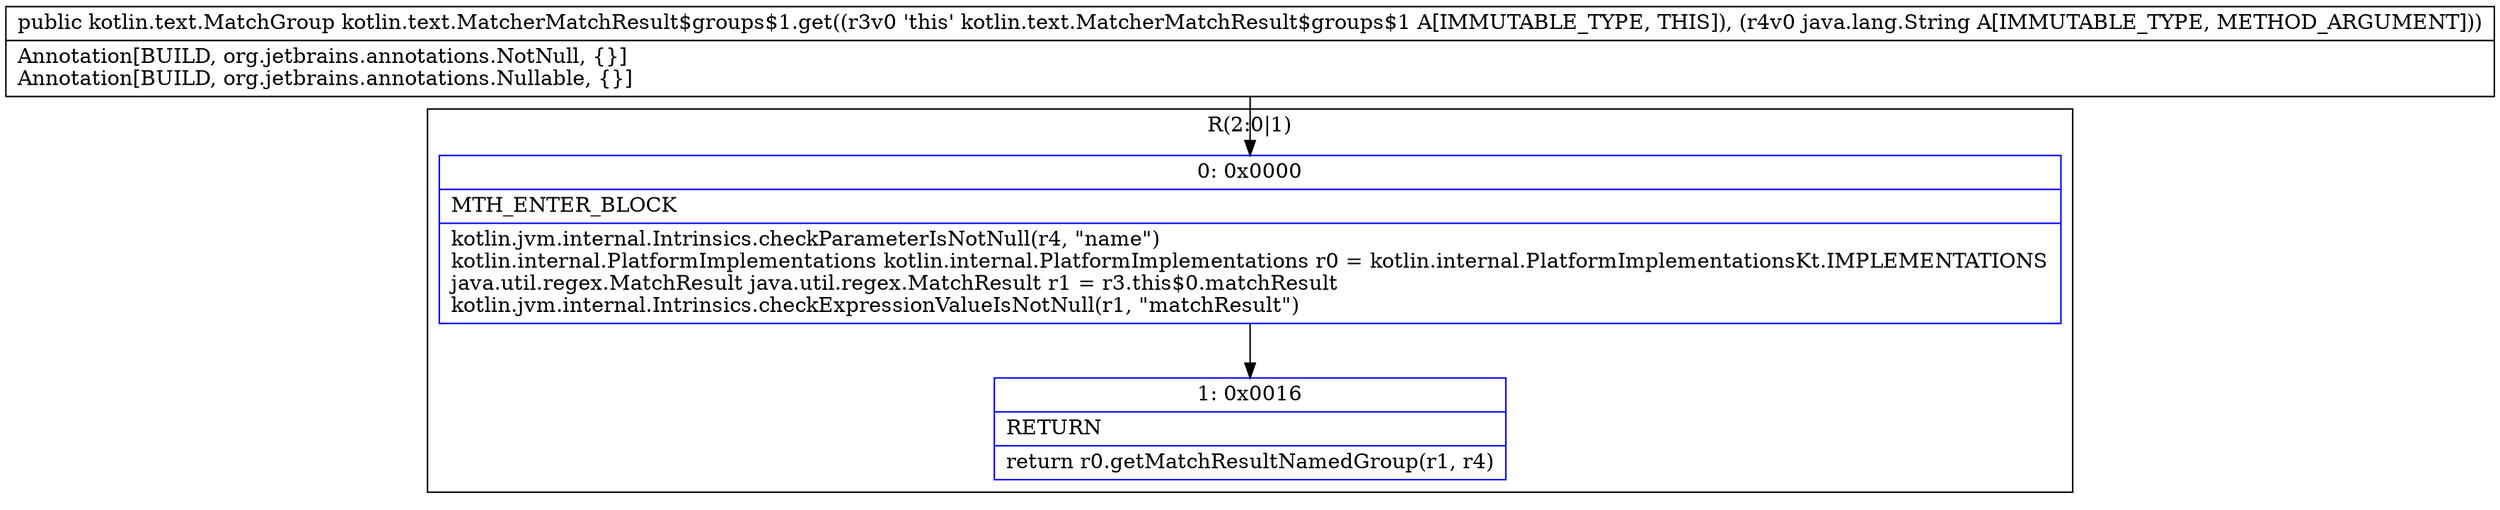 digraph "CFG forkotlin.text.MatcherMatchResult$groups$1.get(Ljava\/lang\/String;)Lkotlin\/text\/MatchGroup;" {
subgraph cluster_Region_1279065644 {
label = "R(2:0|1)";
node [shape=record,color=blue];
Node_0 [shape=record,label="{0\:\ 0x0000|MTH_ENTER_BLOCK\l|kotlin.jvm.internal.Intrinsics.checkParameterIsNotNull(r4, \"name\")\lkotlin.internal.PlatformImplementations kotlin.internal.PlatformImplementations r0 = kotlin.internal.PlatformImplementationsKt.IMPLEMENTATIONS\ljava.util.regex.MatchResult java.util.regex.MatchResult r1 = r3.this$0.matchResult\lkotlin.jvm.internal.Intrinsics.checkExpressionValueIsNotNull(r1, \"matchResult\")\l}"];
Node_1 [shape=record,label="{1\:\ 0x0016|RETURN\l|return r0.getMatchResultNamedGroup(r1, r4)\l}"];
}
MethodNode[shape=record,label="{public kotlin.text.MatchGroup kotlin.text.MatcherMatchResult$groups$1.get((r3v0 'this' kotlin.text.MatcherMatchResult$groups$1 A[IMMUTABLE_TYPE, THIS]), (r4v0 java.lang.String A[IMMUTABLE_TYPE, METHOD_ARGUMENT]))  | Annotation[BUILD, org.jetbrains.annotations.NotNull, \{\}]\lAnnotation[BUILD, org.jetbrains.annotations.Nullable, \{\}]\l}"];
MethodNode -> Node_0;
Node_0 -> Node_1;
}

